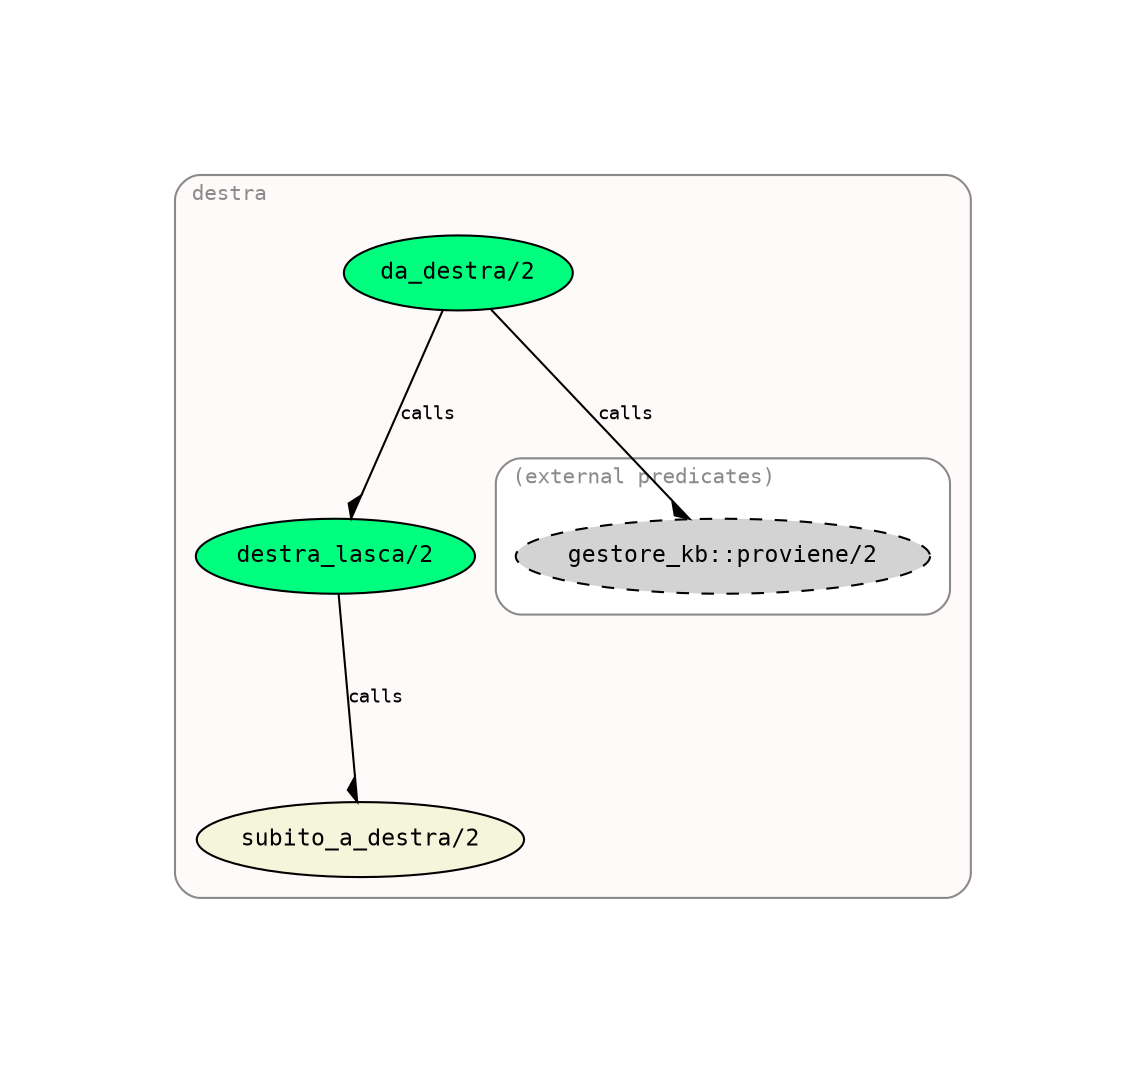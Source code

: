 digraph "destra_object" {
rankdir="TB"
ranksep="1.25"
compound="true"
splines="true"
pack="true"
clusterrank="local"
labeljust="l"
margin="1.0"
fontname="Courier"
fontsize="10"
fontcolor="snow4"
pencolor="snow4"
node [shape="ellipse",style="filled",fillcolor="white",fontname="Courier",fontsize="9"]
edge [fontname="Courier",fontsize="9"]

subgraph "cluster_destra_object" {
URL=""
tooltip="/home/giuseppe/IA/Progetto/code/prolog/destra.lgt"
bgcolor="snow"
style="rounded"
margin="10"
label="destra"
"da_destra/2" [shape="ellipse",URL="destra_0.html#da_destra/2",tooltip="destra_0.html#da_destra/2",style="filled",fillcolor="springgreen",label=<<FONT POINT-SIZE="11"><![CDATA[da_destra/2]]></FONT>>]
"destra_lasca/2" [shape="ellipse",URL="destra_0.html#destra_lasca/2",tooltip="destra_0.html#destra_lasca/2",style="filled",fillcolor="springgreen",label=<<FONT POINT-SIZE="11"><![CDATA[destra_lasca/2]]></FONT>>]
"da_destra/2" [shape="ellipse",URL="destra_0.html#da_destra/2",tooltip="destra_0.html#da_destra/2",style="filled",fillcolor="springgreen",label=<<FONT POINT-SIZE="11"><![CDATA[da_destra/2]]></FONT>>]
"destra_lasca/2" [shape="ellipse",URL="destra_0.html#destra_lasca/2",tooltip="destra_0.html#destra_lasca/2",style="filled",fillcolor="springgreen",label=<<FONT POINT-SIZE="11"><![CDATA[destra_lasca/2]]></FONT>>]
"subito_a_destra/2" [shape="ellipse",style="filled",fillcolor="beige",label=<<FONT POINT-SIZE="11"><![CDATA[subito_a_destra/2]]></FONT>>]
subgraph "cluster_other" {
URL=""
tooltip="(external predicates)"
bgcolor="white"
style="rounded"
margin="10"
label="(external predicates)"
"gestore_kb::proviene/2" [shape="ellipse",URL="gestore_kb_0.html#proviene/2",tooltip="gestore_kb_0.html#proviene/2",style="filled,dashed",fillcolor="lightgrey",label=<<FONT POINT-SIZE="11"><![CDATA[gestore_kb::proviene/2]]></FONT>>]
}

"destra_lasca/2" -> "subito_a_destra/2" [arrowhead="rdiamond",tooltip="calls",label=<<![CDATA[calls]]><BR/>>]
"da_destra/2" -> "destra_lasca/2" [arrowhead="rdiamond",tooltip="calls",label=<<![CDATA[calls]]><BR/>>]
"da_destra/2" -> "gestore_kb::proviene/2" [arrowhead="rdiamond",tooltip="calls",label=<<![CDATA[calls]]><BR/>>]
}

}
